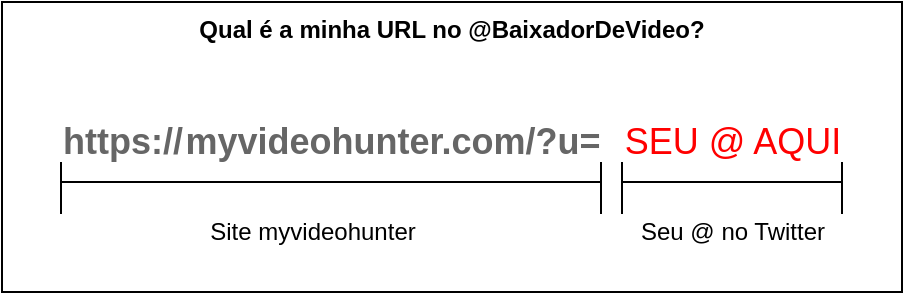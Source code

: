 <mxfile version="20.2.3" type="github">
  <diagram id="qAKKASJnIrd8V2YidLNn" name="Page-1">
    <mxGraphModel dx="655" dy="365" grid="1" gridSize="10" guides="1" tooltips="1" connect="1" arrows="1" fold="1" page="1" pageScale="1" pageWidth="827" pageHeight="1169" math="0" shadow="0">
      <root>
        <mxCell id="0" />
        <mxCell id="1" parent="0" />
        <mxCell id="zu7ctzuHicQvZKSGoEo2-1" value="&lt;b&gt;Qual é a minha URL no @BaixadorDeVideo?&lt;/b&gt;" style="rounded=0;whiteSpace=wrap;html=1;verticalAlign=top;" vertex="1" parent="1">
          <mxGeometry x="140" y="50" width="450" height="145" as="geometry" />
        </mxCell>
        <mxCell id="zu7ctzuHicQvZKSGoEo2-3" value="https://" style="text;html=1;align=center;verticalAlign=middle;resizable=0;points=[];autosize=1;strokeColor=none;fillColor=none;fontSize=18;fontStyle=1;fontColor=#666666;" vertex="1" parent="1">
          <mxGeometry x="160" y="100" width="80" height="40" as="geometry" />
        </mxCell>
        <mxCell id="zu7ctzuHicQvZKSGoEo2-4" value="myvideohunter.com/?u=" style="text;html=1;align=center;verticalAlign=middle;resizable=0;points=[];autosize=1;strokeColor=none;fillColor=none;fontSize=18;fontStyle=1;fontColor=#666666;" vertex="1" parent="1">
          <mxGeometry x="220" y="100" width="230" height="40" as="geometry" />
        </mxCell>
        <mxCell id="zu7ctzuHicQvZKSGoEo2-5" value="SEU @ AQUI" style="text;html=1;align=center;verticalAlign=middle;resizable=0;points=[];autosize=1;strokeColor=none;fillColor=none;fontSize=18;fontColor=#FF0000;" vertex="1" parent="1">
          <mxGeometry x="440" y="100" width="130" height="40" as="geometry" />
        </mxCell>
        <mxCell id="zu7ctzuHicQvZKSGoEo2-6" value="" style="endArrow=none;html=1;rounded=0;fontSize=18;fontColor=#666666;" edge="1" parent="1">
          <mxGeometry width="50" height="50" relative="1" as="geometry">
            <mxPoint x="169.51" y="140" as="sourcePoint" />
            <mxPoint x="439.51" y="140" as="targetPoint" />
          </mxGeometry>
        </mxCell>
        <mxCell id="zu7ctzuHicQvZKSGoEo2-7" value="" style="endArrow=none;html=1;rounded=0;fontSize=18;fontColor=#666666;" edge="1" parent="1">
          <mxGeometry width="50" height="50" relative="1" as="geometry">
            <mxPoint x="169.51" y="130" as="sourcePoint" />
            <mxPoint x="169.51" y="156" as="targetPoint" />
          </mxGeometry>
        </mxCell>
        <mxCell id="zu7ctzuHicQvZKSGoEo2-8" value="" style="endArrow=none;html=1;rounded=0;fontSize=18;fontColor=#666666;" edge="1" parent="1">
          <mxGeometry width="50" height="50" relative="1" as="geometry">
            <mxPoint x="439.51" y="130" as="sourcePoint" />
            <mxPoint x="439.51" y="156" as="targetPoint" />
          </mxGeometry>
        </mxCell>
        <mxCell id="zu7ctzuHicQvZKSGoEo2-10" value="Site myvideohunter" style="text;html=1;align=center;verticalAlign=middle;resizable=0;points=[];autosize=1;strokeColor=none;fillColor=none;fontSize=12;fontColor=#000000;" vertex="1" parent="1">
          <mxGeometry x="230" y="150" width="130" height="30" as="geometry" />
        </mxCell>
        <mxCell id="zu7ctzuHicQvZKSGoEo2-11" value="" style="endArrow=none;html=1;rounded=0;fontSize=18;fontColor=#666666;" edge="1" parent="1">
          <mxGeometry width="50" height="50" relative="1" as="geometry">
            <mxPoint x="450" y="140" as="sourcePoint" />
            <mxPoint x="560" y="140" as="targetPoint" />
          </mxGeometry>
        </mxCell>
        <mxCell id="zu7ctzuHicQvZKSGoEo2-12" value="" style="endArrow=none;html=1;rounded=0;fontSize=18;fontColor=#666666;" edge="1" parent="1">
          <mxGeometry width="50" height="50" relative="1" as="geometry">
            <mxPoint x="450" y="130" as="sourcePoint" />
            <mxPoint x="450" y="156" as="targetPoint" />
          </mxGeometry>
        </mxCell>
        <mxCell id="zu7ctzuHicQvZKSGoEo2-13" value="" style="endArrow=none;html=1;rounded=0;fontSize=18;fontColor=#666666;" edge="1" parent="1">
          <mxGeometry width="50" height="50" relative="1" as="geometry">
            <mxPoint x="560" y="130" as="sourcePoint" />
            <mxPoint x="560" y="156" as="targetPoint" />
          </mxGeometry>
        </mxCell>
        <mxCell id="zu7ctzuHicQvZKSGoEo2-14" value="Seu @ no Twitter" style="text;html=1;align=center;verticalAlign=middle;resizable=0;points=[];autosize=1;strokeColor=none;fillColor=none;fontSize=12;fontColor=#000000;" vertex="1" parent="1">
          <mxGeometry x="445" y="150" width="120" height="30" as="geometry" />
        </mxCell>
      </root>
    </mxGraphModel>
  </diagram>
</mxfile>
